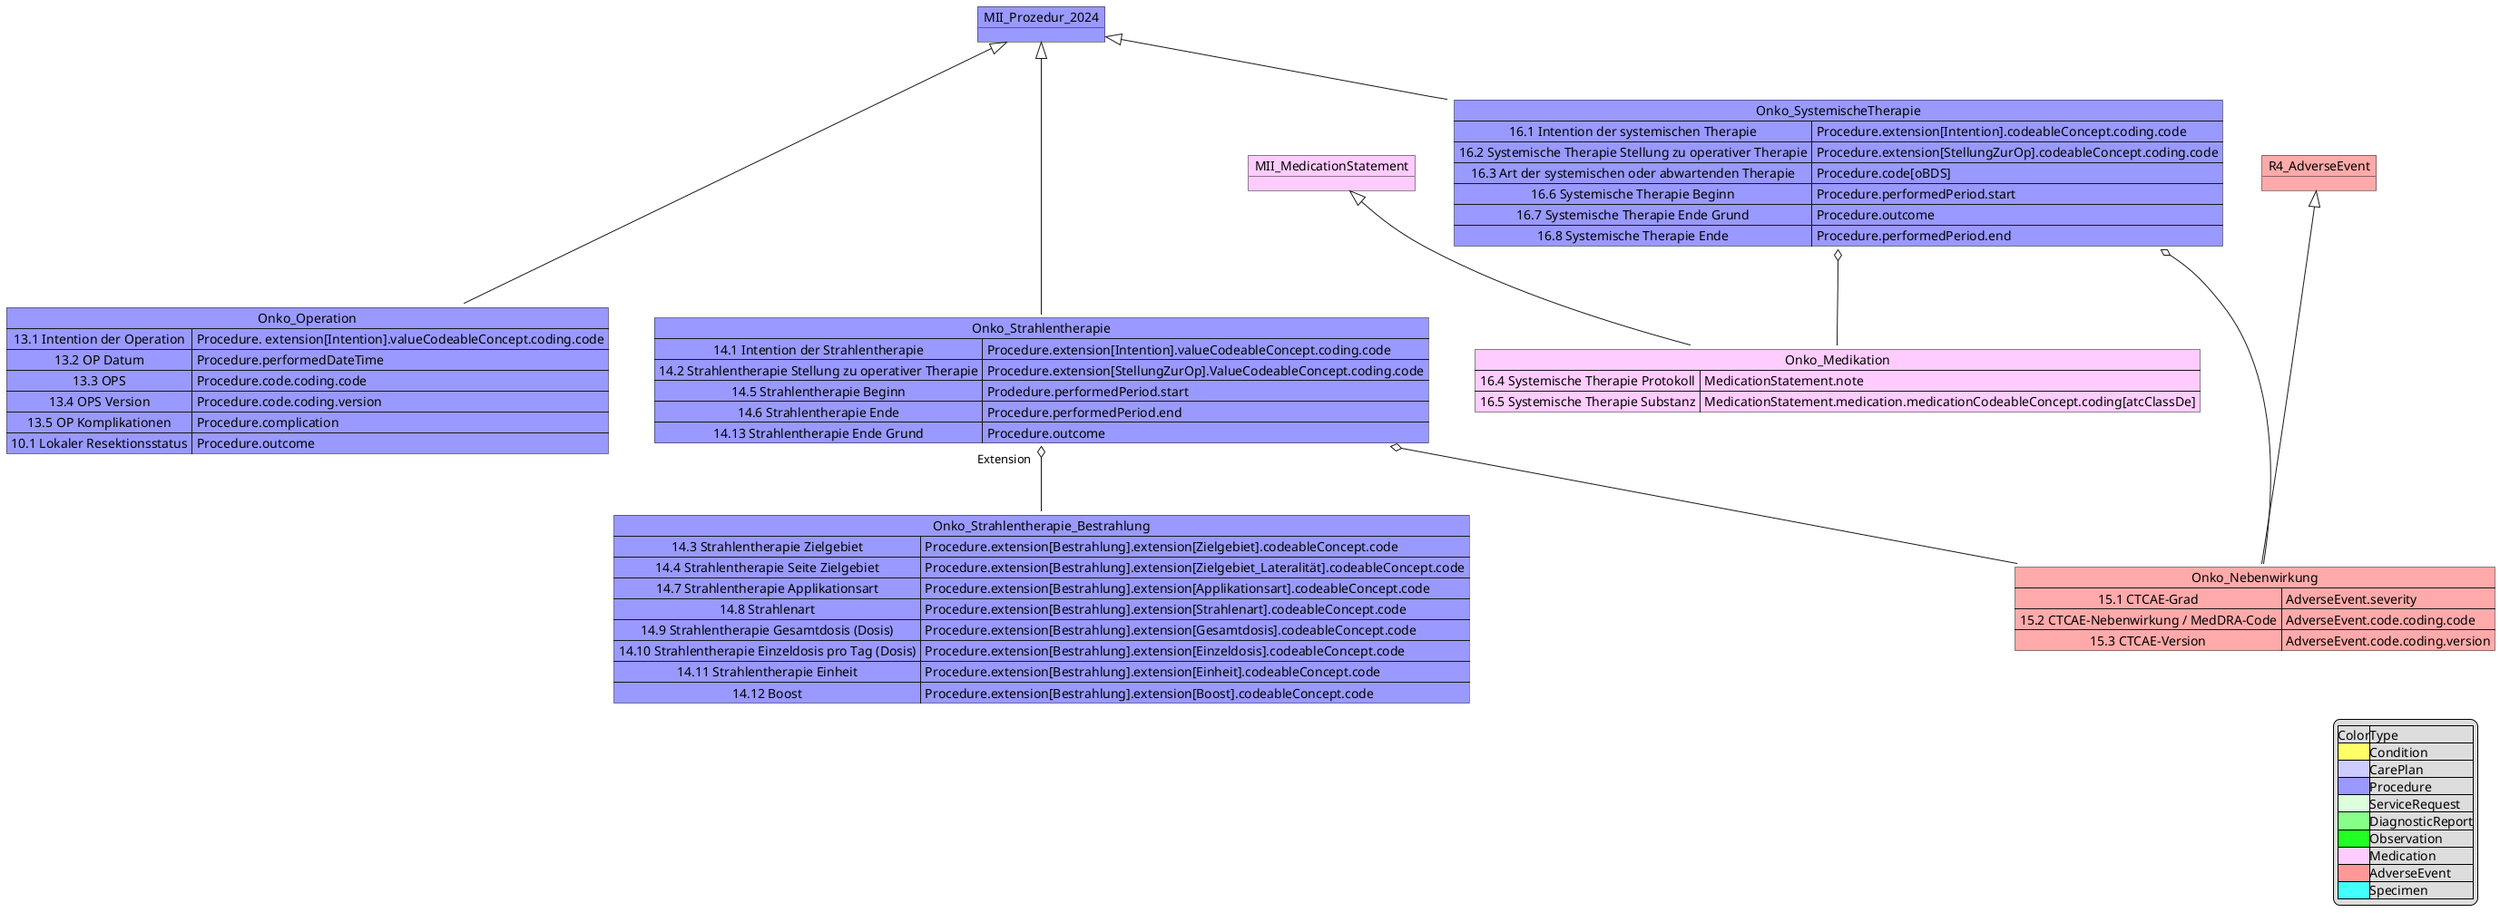 @startuml MII_Onko_13-16_Prozeduren
object MII_Prozedur_2024 #9999FF
Map Onko_Operation #9999FF{
13.1 Intention der Operation => Procedure. extension[Intention].valueCodeableConcept.coding.code
13.2 OP Datum => Procedure.performedDateTime
13.3 OPS => Procedure.code.coding.code 
13.4 OPS Version => Procedure.code.coding.version
13.5 OP Komplikationen => Procedure.complication
10.1 Lokaler Resektionsstatus => Procedure.outcome
}
Map Onko_Strahlentherapie #9999FF{
14.1 Intention der Strahlentherapie => Procedure.extension[Intention].valueCodeableConcept.coding.code
14.2 Strahlentherapie Stellung zu operativer Therapie => Procedure.extension[StellungZurOp].ValueCodeableConcept.coding.code

14.5 Strahlentherapie Beginn => Prodedure.performedPeriod.start
14.6 Strahlentherapie Ende =>Procedure.performedPeriod.end
14.13 Strahlentherapie Ende Grund => Procedure.outcome
}

Map Onko_Strahlentherapie_Bestrahlung #9999FF{
14.3 Strahlentherapie Zielgebiet => Procedure.extension[Bestrahlung].extension[Zielgebiet].codeableConcept.code
14.4 Strahlentherapie Seite Zielgebiet => Procedure.extension[Bestrahlung].extension[Zielgebiet_Lateralität].codeableConcept.code
14.7 Strahlentherapie Applikationsart => Procedure.extension[Bestrahlung].extension[Applikationsart].codeableConcept.code
14.8 Strahlenart => Procedure.extension[Bestrahlung].extension[Strahlenart].codeableConcept.code
14.9 Strahlentherapie Gesamtdosis (Dosis) => Procedure.extension[Bestrahlung].extension[Gesamtdosis].codeableConcept.code
14.10 Strahlentherapie Einzeldosis pro Tag (Dosis) =>Procedure.extension[Bestrahlung].extension[Einzeldosis].codeableConcept.code
14.11 Strahlentherapie Einheit =>Procedure.extension[Bestrahlung].extension[Einheit].codeableConcept.code
14.12 Boost=>Procedure.extension[Bestrahlung].extension[Boost].codeableConcept.code
}

Onko_Strahlentherapie "Extension   " o-- Onko_Strahlentherapie_Bestrahlung

Map Onko_SystemischeTherapie #9999FF{
16.1 Intention der systemischen Therapie => Procedure.extension[Intention].codeableConcept.coding.code
16.2 Systemische Therapie Stellung zu operativer Therapie => Procedure.extension[StellungZurOp].codeableConcept.coding.code
16.3 Art der systemischen oder abwartenden Therapie => Procedure.code[oBDS]
16.6 Systemische Therapie Beginn => Procedure.performedPeriod.start

16.7 Systemische Therapie Ende Grund => Procedure.outcome 

16.8 Systemische Therapie Ende => Procedure.performedPeriod.end
}

Map Onko_Medikation #FFCCFF{

16.4 Systemische Therapie Protokoll => MedicationStatement.note

16.5 Systemische Therapie Substanz => MedicationStatement.medication.medicationCodeableConcept.coding[atcClassDe]
}

object MII_MedicationStatement #FFCCFF
MII_MedicationStatement <|-- Onko_Medikation
Onko_SystemischeTherapie o-- Onko_Medikation

MII_Prozedur_2024 <|--- Onko_Operation
MII_Prozedur_2024 <|--- Onko_Strahlentherapie
MII_Prozedur_2024 <|-- Onko_SystemischeTherapie

object R4_AdverseEvent #FFAAAA

Map Onko_Nebenwirkung #FFAAAA{
    15.1 CTCAE-Grad => AdverseEvent.severity
    15.2 CTCAE-Nebenwirkung / MedDRA-Code => AdverseEvent.code.coding.code 
    15.3 CTCAE-Version => AdverseEvent.code.coding.version
}
R4_AdverseEvent <|--- Onko_Nebenwirkung


Onko_Strahlentherapie o-- Onko_Nebenwirkung
Onko_SystemischeTherapie o-- Onko_Nebenwirkung

legend right 
|Color|Type|
|<#FFFF66>|Condition|
|<#CCCCFF>|CarePlan|
|<#9999FF>|Procedure|
|<#DDFFDD>|ServiceRequest|
|<#88FF88>|DiagnosticReport|
|<#22FF22>|Observation|
|<#FFCCFF>|Medication|
|<#FF9999>|AdverseEvent|
|<#44FFFF>|Specimen|
endlegend
@enduml